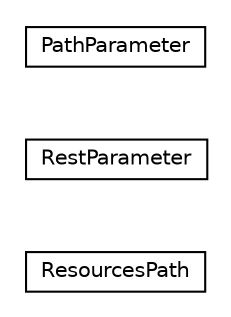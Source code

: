 #!/usr/local/bin/dot
#
# Class diagram 
# Generated by UMLGraph version R5_6-24-gf6e263 (http://www.umlgraph.org/)
#

digraph G {
	edge [fontname="Helvetica",fontsize=10,labelfontname="Helvetica",labelfontsize=10];
	node [fontname="Helvetica",fontsize=10,shape=plaintext];
	nodesep=0.25;
	ranksep=0.5;
	rankdir=LR;
	// com.gwtplatform.carstore.shared.rest.ResourcesPath
	c34837 [label=<<table title="com.gwtplatform.carstore.shared.rest.ResourcesPath" border="0" cellborder="1" cellspacing="0" cellpadding="2" port="p" href="./ResourcesPath.html">
		<tr><td><table border="0" cellspacing="0" cellpadding="1">
<tr><td align="center" balign="center"> ResourcesPath </td></tr>
		</table></td></tr>
		</table>>, URL="./ResourcesPath.html", fontname="Helvetica", fontcolor="black", fontsize=10.0];
	// com.gwtplatform.carstore.shared.rest.RestParameter
	c34838 [label=<<table title="com.gwtplatform.carstore.shared.rest.RestParameter" border="0" cellborder="1" cellspacing="0" cellpadding="2" port="p" href="./RestParameter.html">
		<tr><td><table border="0" cellspacing="0" cellpadding="1">
<tr><td align="center" balign="center"> RestParameter </td></tr>
		</table></td></tr>
		</table>>, URL="./RestParameter.html", fontname="Helvetica", fontcolor="black", fontsize=10.0];
	// com.gwtplatform.carstore.shared.rest.PathParameter
	c34839 [label=<<table title="com.gwtplatform.carstore.shared.rest.PathParameter" border="0" cellborder="1" cellspacing="0" cellpadding="2" port="p" href="./PathParameter.html">
		<tr><td><table border="0" cellspacing="0" cellpadding="1">
<tr><td align="center" balign="center"> PathParameter </td></tr>
		</table></td></tr>
		</table>>, URL="./PathParameter.html", fontname="Helvetica", fontcolor="black", fontsize=10.0];
}


